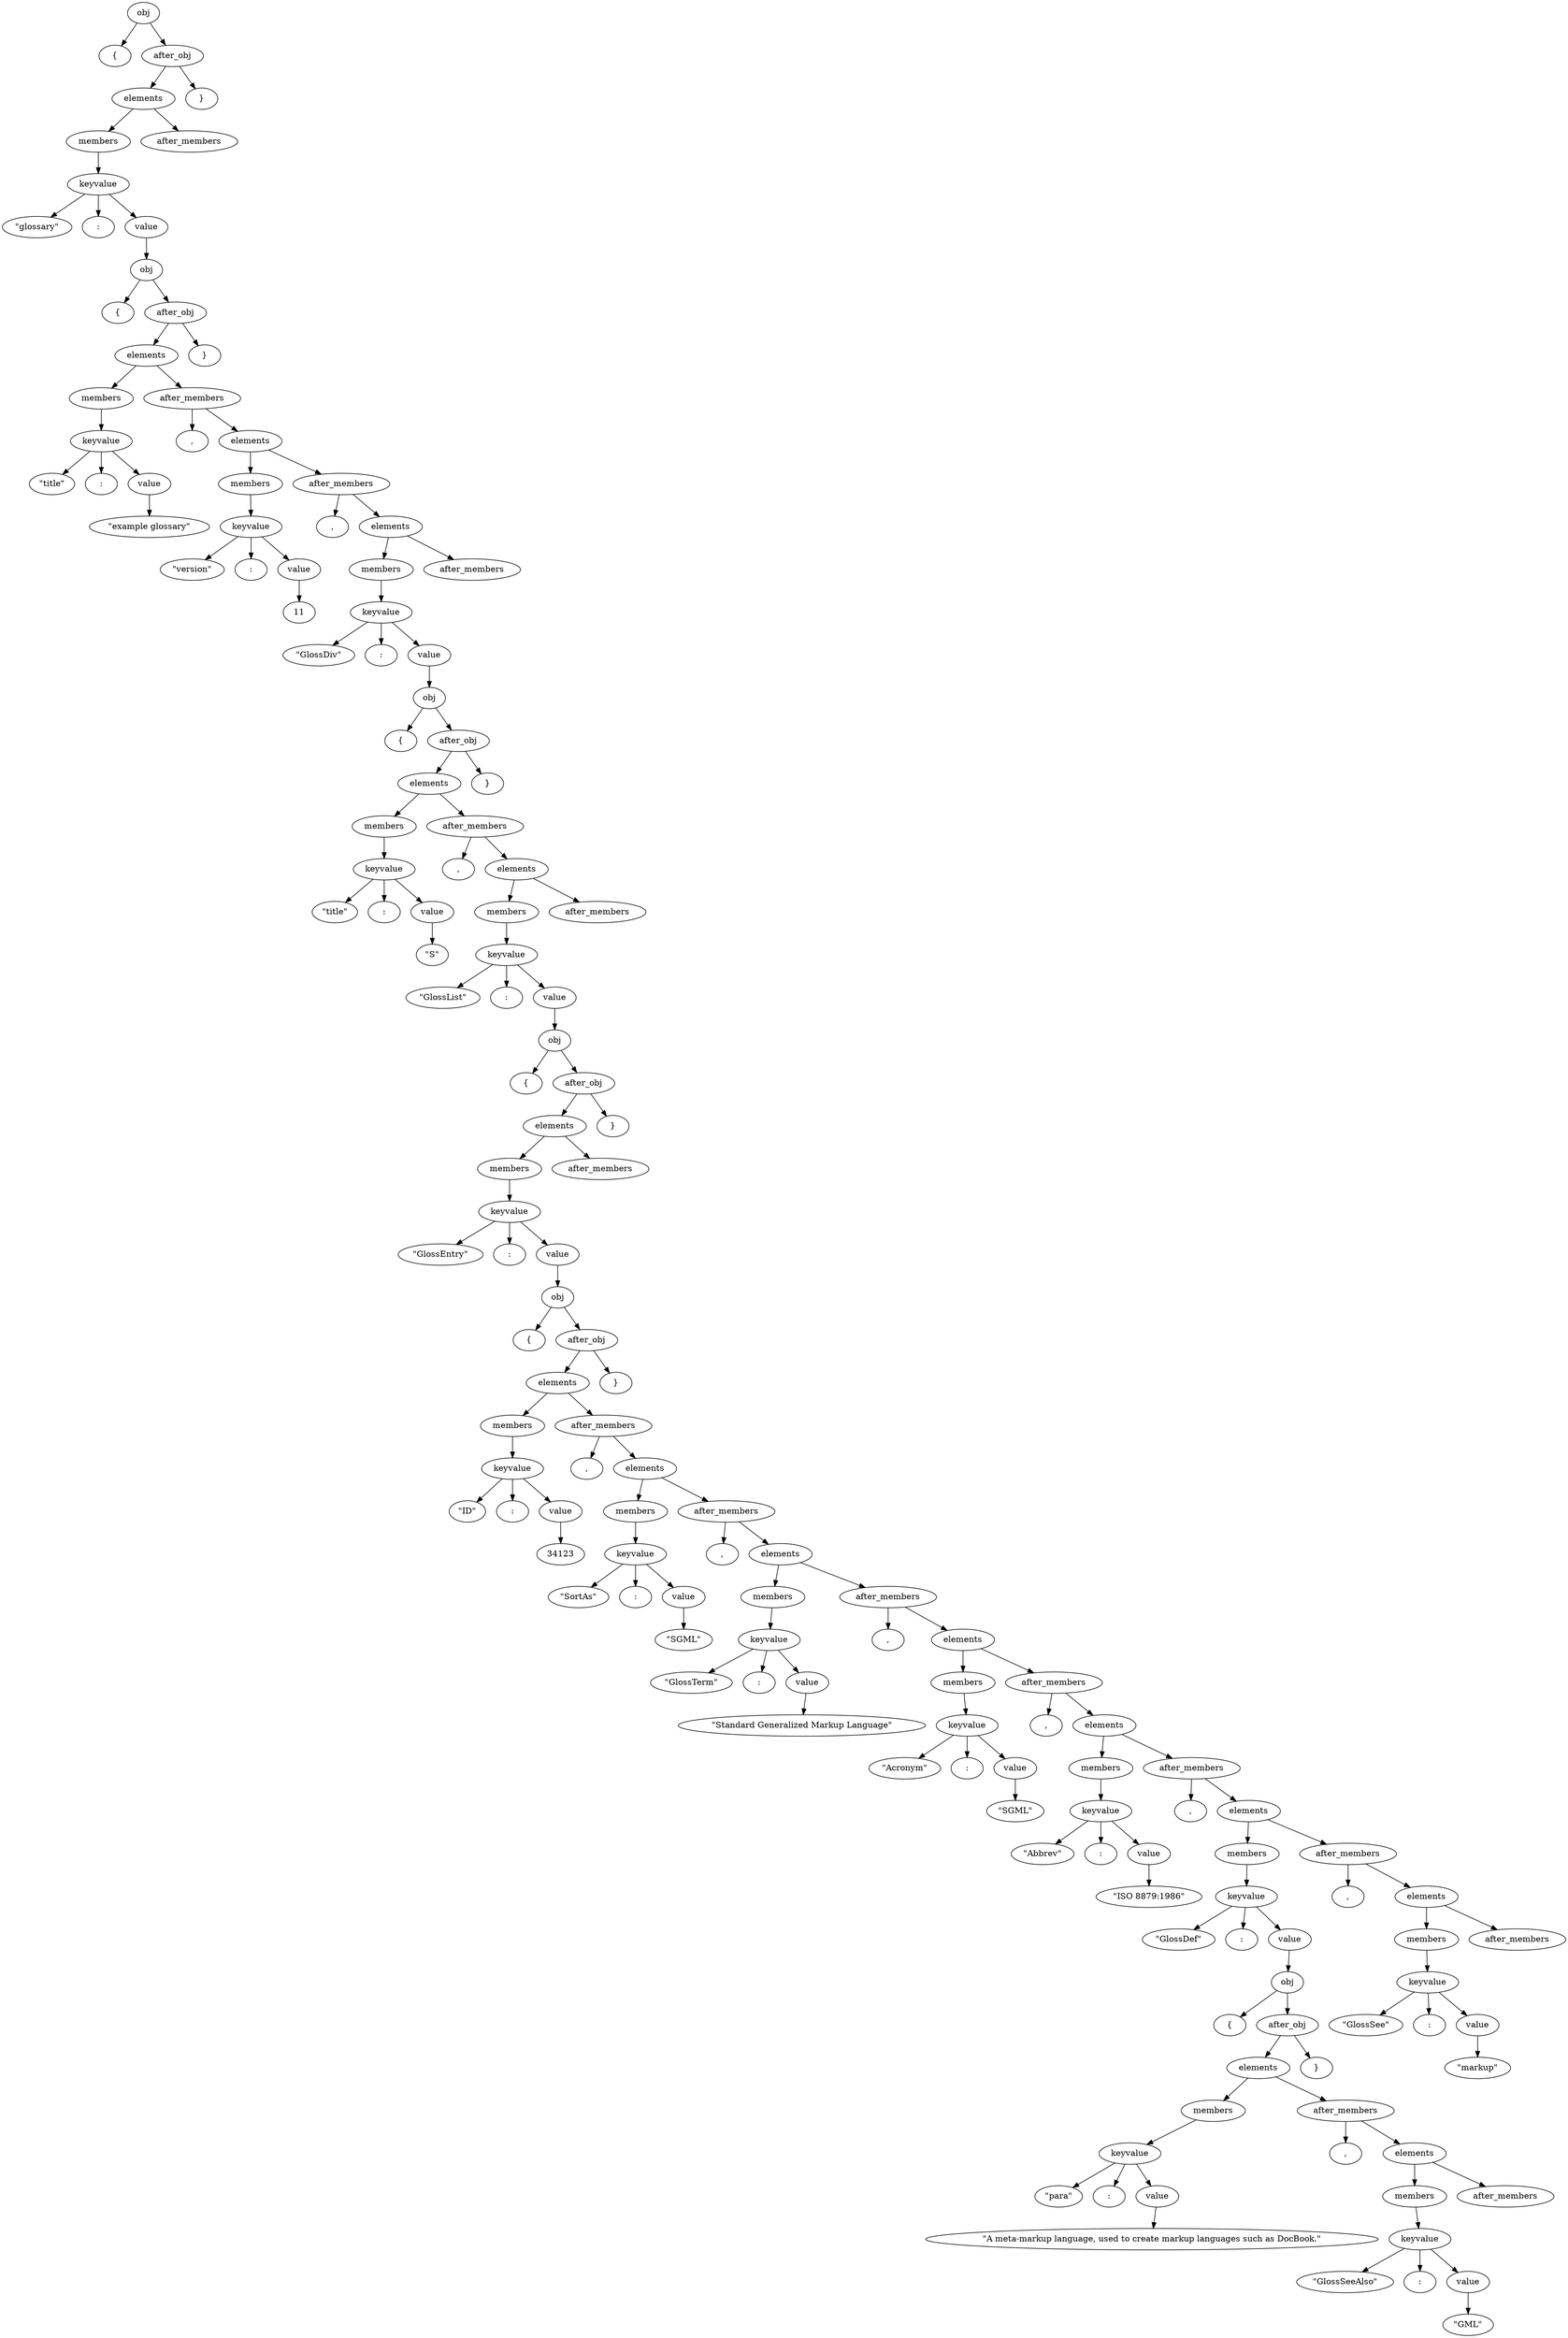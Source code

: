 digraph G {
    0 [label="obj"];
    1 [label="{"];
    2 [label="after_obj"];
    3 [label="elements"];
    4 [label="members"];
    5 [label="keyvalue"];
    6 [label="\"glossary\""];
    7 [label=":"];
    8 [label="value"];
    9 [label="obj"];
    10 [label="{"];
    11 [label="after_obj"];
    12 [label="elements"];
    13 [label="members"];
    14 [label="keyvalue"];
    15 [label="\"title\""];
    16 [label=":"];
    17 [label="value"];
    18 [label="\"example glossary\""];
    19 [label="after_members"];
    20 [label=","];
    21 [label="elements"];
    22 [label="members"];
    23 [label="keyvalue"];
    24 [label="\"version\""];
    25 [label=":"];
    26 [label="value"];
    27 [label="11"];
    28 [label="after_members"];
    29 [label=","];
    30 [label="elements"];
    31 [label="members"];
    32 [label="keyvalue"];
    33 [label="\"GlossDiv\""];
    34 [label=":"];
    35 [label="value"];
    36 [label="obj"];
    37 [label="{"];
    38 [label="after_obj"];
    39 [label="elements"];
    40 [label="members"];
    41 [label="keyvalue"];
    42 [label="\"title\""];
    43 [label=":"];
    44 [label="value"];
    45 [label="\"S\""];
    46 [label="after_members"];
    47 [label=","];
    48 [label="elements"];
    49 [label="members"];
    50 [label="keyvalue"];
    51 [label="\"GlossList\""];
    52 [label=":"];
    53 [label="value"];
    54 [label="obj"];
    55 [label="{"];
    56 [label="after_obj"];
    57 [label="elements"];
    58 [label="members"];
    59 [label="keyvalue"];
    60 [label="\"GlossEntry\""];
    61 [label=":"];
    62 [label="value"];
    63 [label="obj"];
    64 [label="{"];
    65 [label="after_obj"];
    66 [label="elements"];
    67 [label="members"];
    68 [label="keyvalue"];
    69 [label="\"ID\""];
    70 [label=":"];
    71 [label="value"];
    72 [label="34123"];
    73 [label="after_members"];
    74 [label=","];
    75 [label="elements"];
    76 [label="members"];
    77 [label="keyvalue"];
    78 [label="\"SortAs\""];
    79 [label=":"];
    80 [label="value"];
    81 [label="\"SGML\""];
    82 [label="after_members"];
    83 [label=","];
    84 [label="elements"];
    85 [label="members"];
    86 [label="keyvalue"];
    87 [label="\"GlossTerm\""];
    88 [label=":"];
    89 [label="value"];
    90 [label="\"Standard Generalized Markup Language\""];
    91 [label="after_members"];
    92 [label=","];
    93 [label="elements"];
    94 [label="members"];
    95 [label="keyvalue"];
    96 [label="\"Acronym\""];
    97 [label=":"];
    98 [label="value"];
    99 [label="\"SGML\""];
    100 [label="after_members"];
    101 [label=","];
    102 [label="elements"];
    103 [label="members"];
    104 [label="keyvalue"];
    105 [label="\"Abbrev\""];
    106 [label=":"];
    107 [label="value"];
    108 [label="\"ISO 8879:1986\""];
    109 [label="after_members"];
    110 [label=","];
    111 [label="elements"];
    112 [label="members"];
    113 [label="keyvalue"];
    114 [label="\"GlossDef\""];
    115 [label=":"];
    116 [label="value"];
    117 [label="obj"];
    118 [label="{"];
    119 [label="after_obj"];
    120 [label="elements"];
    121 [label="members"];
    122 [label="keyvalue"];
    123 [label="\"para\""];
    124 [label=":"];
    125 [label="value"];
    126 [label="\"A meta-markup language, used to create markup languages such as DocBook.\""];
    127 [label="after_members"];
    128 [label=","];
    129 [label="elements"];
    130 [label="members"];
    131 [label="keyvalue"];
    132 [label="\"GlossSeeAlso\""];
    133 [label=":"];
    134 [label="value"];
    135 [label="\"GML\""];
    136 [label="after_members"];
    137 [label="}"];
    138 [label="after_members"];
    139 [label=","];
    140 [label="elements"];
    141 [label="members"];
    142 [label="keyvalue"];
    143 [label="\"GlossSee\""];
    144 [label=":"];
    145 [label="value"];
    146 [label="\"markup\""];
    147 [label="after_members"];
    148 [label="}"];
    149 [label="after_members"];
    150 [label="}"];
    151 [label="after_members"];
    152 [label="}"];
    153 [label="after_members"];
    154 [label="}"];
    155 [label="after_members"];
    156 [label="}"];

    17 -> 18;
    14 -> 15;
    14 -> 16;
    14 -> 17;
    13 -> 14;
    26 -> 27;
    23 -> 24;
    23 -> 25;
    23 -> 26;
    22 -> 23;
    44 -> 45;
    41 -> 42;
    41 -> 43;
    41 -> 44;
    40 -> 41;
    71 -> 72;
    68 -> 69;
    68 -> 70;
    68 -> 71;
    67 -> 68;
    80 -> 81;
    77 -> 78;
    77 -> 79;
    77 -> 80;
    76 -> 77;
    89 -> 90;
    86 -> 87;
    86 -> 88;
    86 -> 89;
    85 -> 86;
    98 -> 99;
    95 -> 96;
    95 -> 97;
    95 -> 98;
    94 -> 95;
    107 -> 108;
    104 -> 105;
    104 -> 106;
    104 -> 107;
    103 -> 104;
    125 -> 126;
    122 -> 123;
    122 -> 124;
    122 -> 125;
    121 -> 122;
    134 -> 135;
    131 -> 132;
    131 -> 133;
    131 -> 134;
    130 -> 131;
    129 -> 130;
    129 -> 136;
    127 -> 128;
    127 -> 129;
    120 -> 121;
    120 -> 127;
    119 -> 120;
    119 -> 137;
    117 -> 118;
    117 -> 119;
    116 -> 117;
    113 -> 114;
    113 -> 115;
    113 -> 116;
    112 -> 113;
    145 -> 146;
    142 -> 143;
    142 -> 144;
    142 -> 145;
    141 -> 142;
    140 -> 141;
    140 -> 147;
    138 -> 139;
    138 -> 140;
    111 -> 112;
    111 -> 138;
    109 -> 110;
    109 -> 111;
    102 -> 103;
    102 -> 109;
    100 -> 101;
    100 -> 102;
    93 -> 94;
    93 -> 100;
    91 -> 92;
    91 -> 93;
    84 -> 85;
    84 -> 91;
    82 -> 83;
    82 -> 84;
    75 -> 76;
    75 -> 82;
    73 -> 74;
    73 -> 75;
    66 -> 67;
    66 -> 73;
    65 -> 66;
    65 -> 148;
    63 -> 64;
    63 -> 65;
    62 -> 63;
    59 -> 60;
    59 -> 61;
    59 -> 62;
    58 -> 59;
    57 -> 58;
    57 -> 149;
    56 -> 57;
    56 -> 150;
    54 -> 55;
    54 -> 56;
    53 -> 54;
    50 -> 51;
    50 -> 52;
    50 -> 53;
    49 -> 50;
    48 -> 49;
    48 -> 151;
    46 -> 47;
    46 -> 48;
    39 -> 40;
    39 -> 46;
    38 -> 39;
    38 -> 152;
    36 -> 37;
    36 -> 38;
    35 -> 36;
    32 -> 33;
    32 -> 34;
    32 -> 35;
    31 -> 32;
    30 -> 31;
    30 -> 153;
    28 -> 29;
    28 -> 30;
    21 -> 22;
    21 -> 28;
    19 -> 20;
    19 -> 21;
    12 -> 13;
    12 -> 19;
    11 -> 12;
    11 -> 154;
    9 -> 10;
    9 -> 11;
    8 -> 9;
    5 -> 6;
    5 -> 7;
    5 -> 8;
    4 -> 5;
    3 -> 4;
    3 -> 155;
    2 -> 3;
    2 -> 156;
    0 -> 1;
    0 -> 2;
}